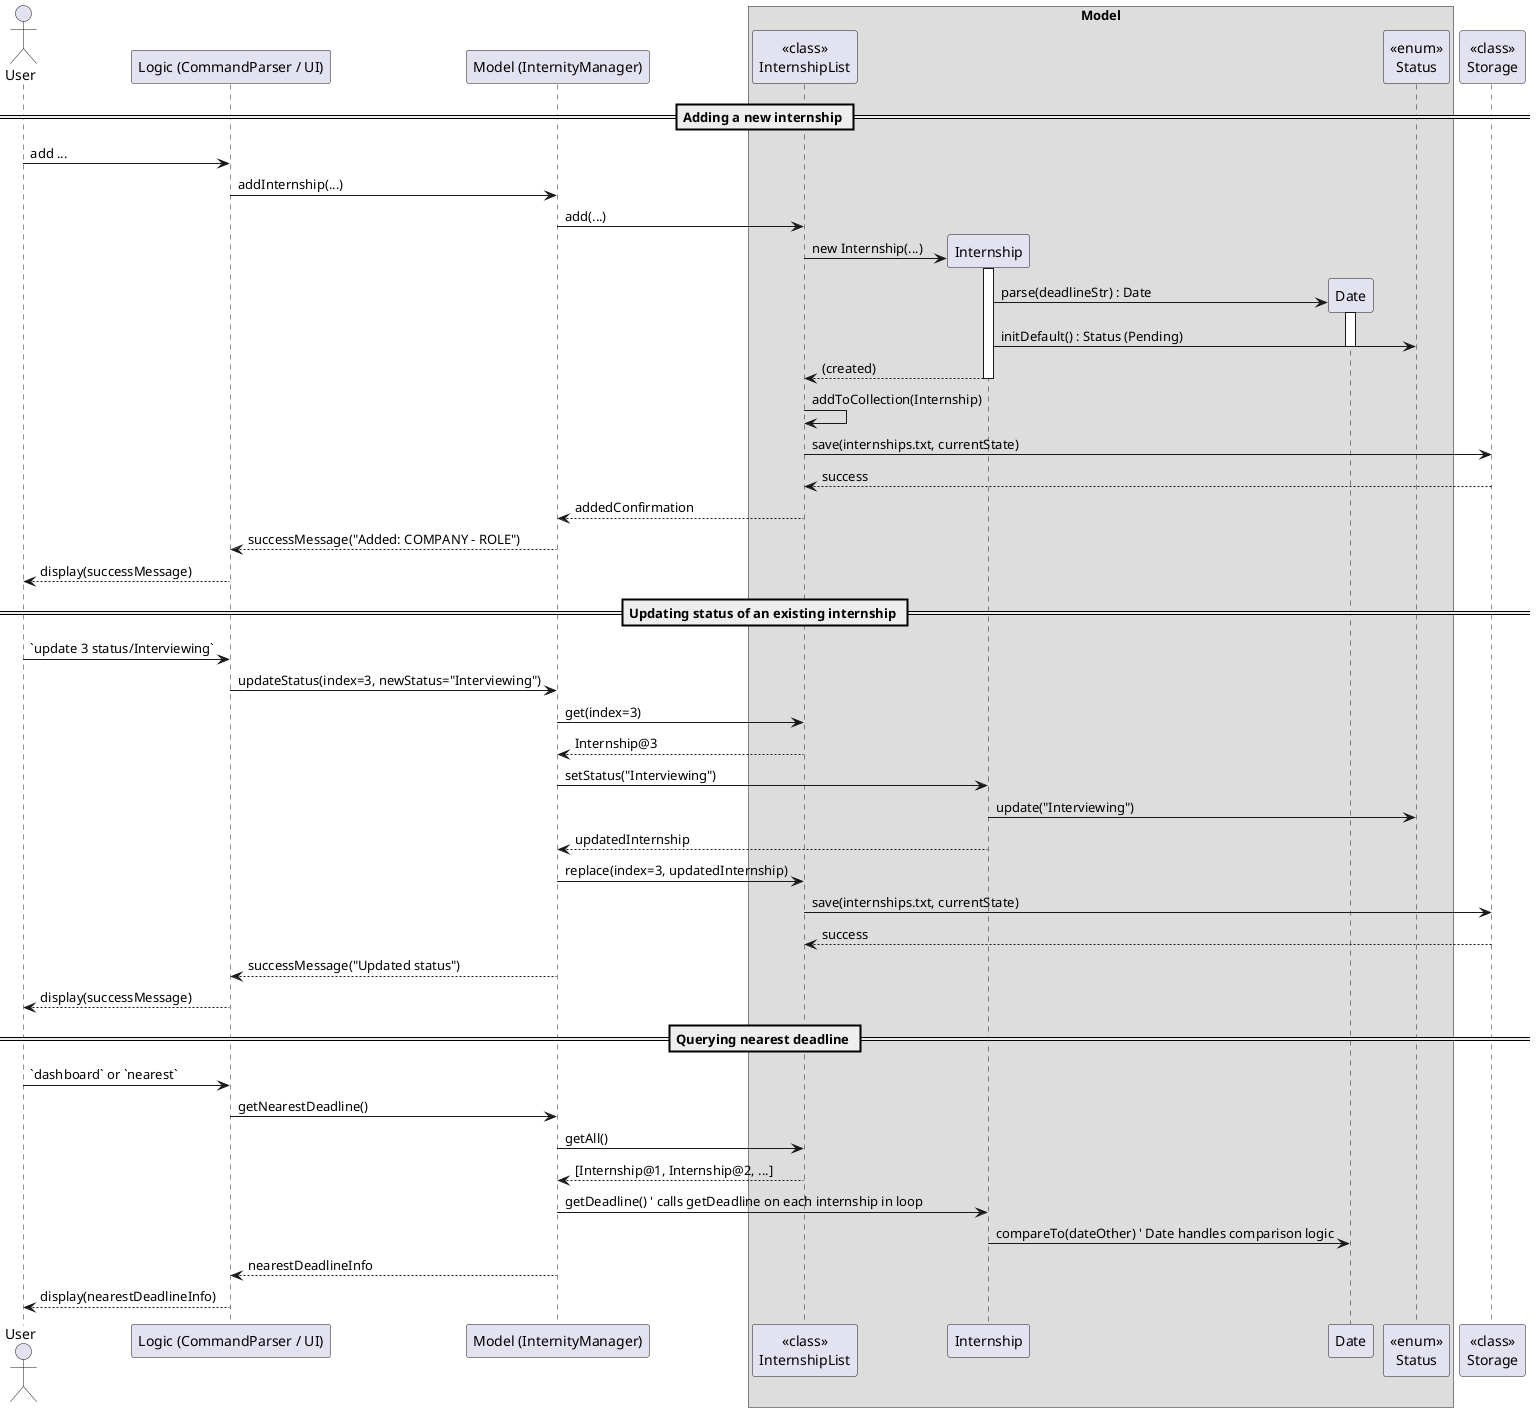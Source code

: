 @startuml
' Model Component Sequence Diagram
' Shows interactions between Logic, Model, InternshipList, Internship, Date and Status
' Additional abstract components: Logic (parses commands) and Storage (persists data)
'
actor User as "User"
participant Logic as "Logic (CommandParser / UI)"
participant Model as "Model (InternityManager)"

box Model
participant InternshipList as "<<class>>\nInternshipList"
participant Internship as "Internship"
participant Date as "Date"
participant Status as "<<enum>>\nStatus"
endbox

participant Storage as "<<class>>\nStorage"

' --- Scenario 1: Adding a new internship ---
== Adding a new internship ==
' User types an `add` command; Logic parses and hands off a semantic request to Model
User -> Logic: add ...
Logic -> Model: addInternship(...)
' Model validates high-level constraints then delegates to the list component
Model -> InternshipList: add(...)
' InternshipList constructs a new Internship object (calls constructor)
create Internship
InternshipList -> Internship: new Internship(...)
activate Internship
' Internship object parses and stores a Date and Status internally
create Date
Internship -> Date: parse(deadlineStr) : Date
activate Date
Internship -> Status: initDefault() : Status (Pending)
deactivate Date
' Construction returns the Internship instance to InternshipList
Internship --> InternshipList: (created)
deactivate Internship

' InternshipList appends to internal collection
InternshipList -> InternshipList: addToCollection(Internship)
' After mutation, Model requests Storage to persist the updated list
InternshipList -> Storage: save(internships.txt, currentState)
Storage --> InternshipList: success
Model <-- InternshipList: addedConfirmation
Logic <-- Model: successMessage("Added: COMPANY - ROLE")
User <-- Logic: display(successMessage)

' --- Scenario 2: Updating status of an existing internship ---
== Updating status of an existing internship ==
User -> Logic: `update 3 status/Interviewing`
Logic -> Model: updateStatus(index=3, newStatus="Interviewing")
Model -> InternshipList: get(index=3)
InternshipList --> Model: Internship@3
Model -> Internship: setStatus("Interviewing")
Internship -> Status: update("Interviewing")
Internship --> Model: updatedInternship
Model -> InternshipList: replace(index=3, updatedInternship)
' Persist change
InternshipList -> Storage: save(internships.txt, currentState)
Storage --> InternshipList: success
Model --> Logic: successMessage("Updated status")
Logic --> User: display(successMessage)

' --- Scenario 3: Querying nearest deadline ---
== Querying nearest deadline ==
User -> Logic: `dashboard` or `nearest`
Logic -> Model: getNearestDeadline()
Model -> InternshipList: getAll()
InternshipList --> Model: [Internship@1, Internship@2, ...]
Model -> Internship: getDeadline() ' calls getDeadline on each internship in loop
Internship -> Date: compareTo(dateOther) ' Date handles comparison logic
' Model computes nearest and returns formatted result
Model --> Logic: nearestDeadlineInfo
Logic --> User: display(nearestDeadlineInfo)

@enduml

